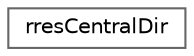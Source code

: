 digraph "Graphical Class Hierarchy"
{
 // LATEX_PDF_SIZE
  bgcolor="transparent";
  edge [fontname=Helvetica,fontsize=10,labelfontname=Helvetica,labelfontsize=10];
  node [fontname=Helvetica,fontsize=10,shape=box,height=0.2,width=0.4];
  rankdir="LR";
  Node0 [id="Node000000",label="rresCentralDir",height=0.2,width=0.4,color="grey40", fillcolor="white", style="filled",URL="$structrres_central_dir.html",tooltip=" "];
}
